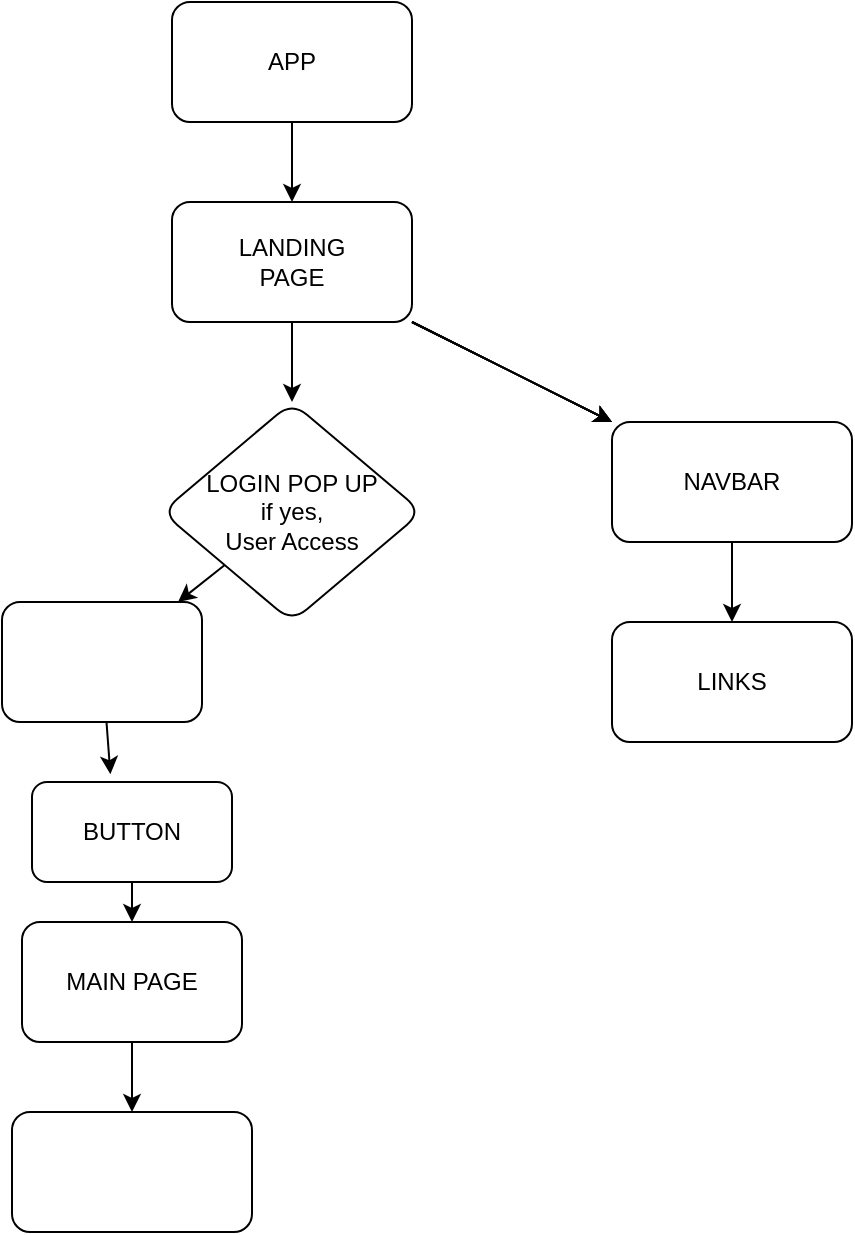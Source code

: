 <mxfile>
    <diagram id="6kDpcCLhYzHzG3fjyuZW" name="Page-1">
        <mxGraphModel dx="804" dy="276" grid="1" gridSize="10" guides="1" tooltips="1" connect="1" arrows="1" fold="1" page="1" pageScale="1" pageWidth="827" pageHeight="1169" math="0" shadow="0">
            <root>
                <mxCell id="0"/>
                <mxCell id="1" parent="0"/>
                <mxCell id="8" value="" style="edgeStyle=none;html=1;" edge="1" parent="1" source="5" target="7">
                    <mxGeometry relative="1" as="geometry"/>
                </mxCell>
                <mxCell id="5" value="" style="rounded=1;whiteSpace=wrap;html=1;fillColor=none;gradientColor=#ffffff;" vertex="1" parent="1">
                    <mxGeometry x="110" y="30" width="120" height="60" as="geometry"/>
                </mxCell>
                <mxCell id="6" value="APP" style="text;html=1;strokeColor=none;fillColor=none;align=center;verticalAlign=middle;whiteSpace=wrap;rounded=0;" vertex="1" parent="1">
                    <mxGeometry x="140" y="45" width="60" height="30" as="geometry"/>
                </mxCell>
                <mxCell id="19" value="" style="edgeStyle=none;html=1;" edge="1" parent="1" source="7" target="18">
                    <mxGeometry relative="1" as="geometry"/>
                </mxCell>
                <mxCell id="22" value="" style="edgeStyle=none;html=1;" edge="1" parent="1" source="7" target="18">
                    <mxGeometry relative="1" as="geometry"/>
                </mxCell>
                <mxCell id="23" value="" style="edgeStyle=none;html=1;" edge="1" parent="1" source="7" target="18">
                    <mxGeometry relative="1" as="geometry"/>
                </mxCell>
                <mxCell id="24" value="" style="edgeStyle=none;html=1;" edge="1" parent="1" source="7" target="18">
                    <mxGeometry relative="1" as="geometry"/>
                </mxCell>
                <mxCell id="44" value="" style="edgeStyle=none;html=1;" edge="1" parent="1" source="7" target="43">
                    <mxGeometry relative="1" as="geometry"/>
                </mxCell>
                <mxCell id="7" value="" style="whiteSpace=wrap;html=1;fillColor=none;rounded=1;gradientColor=#ffffff;" vertex="1" parent="1">
                    <mxGeometry x="110" y="130" width="120" height="60" as="geometry"/>
                </mxCell>
                <mxCell id="9" value="LANDING PAGE" style="text;html=1;strokeColor=none;fillColor=none;align=center;verticalAlign=middle;whiteSpace=wrap;rounded=0;" vertex="1" parent="1">
                    <mxGeometry x="140" y="145" width="60" height="30" as="geometry"/>
                </mxCell>
                <mxCell id="36" value="" style="edgeStyle=none;html=1;" edge="1" parent="1" source="18" target="35">
                    <mxGeometry relative="1" as="geometry"/>
                </mxCell>
                <mxCell id="18" value="NAVBAR" style="whiteSpace=wrap;html=1;fillColor=none;rounded=1;gradientColor=#ffffff;" vertex="1" parent="1">
                    <mxGeometry x="330" y="240" width="120" height="60" as="geometry"/>
                </mxCell>
                <mxCell id="28" value="" style="edgeStyle=none;html=1;" edge="1" parent="1" source="25" target="27">
                    <mxGeometry relative="1" as="geometry"/>
                </mxCell>
                <mxCell id="25" value="BUTTON" style="whiteSpace=wrap;html=1;fillColor=none;rounded=1;gradientColor=#ffffff;" vertex="1" parent="1">
                    <mxGeometry x="40" y="420" width="100" height="50" as="geometry"/>
                </mxCell>
                <mxCell id="30" value="" style="edgeStyle=none;html=1;" edge="1" parent="1" source="27" target="29">
                    <mxGeometry relative="1" as="geometry"/>
                </mxCell>
                <mxCell id="27" value="MAIN PAGE" style="whiteSpace=wrap;html=1;fillColor=none;rounded=1;gradientColor=#ffffff;" vertex="1" parent="1">
                    <mxGeometry x="35" y="490" width="110" height="60" as="geometry"/>
                </mxCell>
                <mxCell id="29" value="" style="whiteSpace=wrap;html=1;fillColor=none;rounded=1;gradientColor=#ffffff;" vertex="1" parent="1">
                    <mxGeometry x="30" y="585" width="120" height="60" as="geometry"/>
                </mxCell>
                <mxCell id="35" value="LINKS" style="whiteSpace=wrap;html=1;fillColor=none;rounded=1;gradientColor=#ffffff;" vertex="1" parent="1">
                    <mxGeometry x="330" y="340" width="120" height="60" as="geometry"/>
                </mxCell>
                <mxCell id="46" value="" style="edgeStyle=none;html=1;" edge="1" parent="1" source="43" target="45">
                    <mxGeometry relative="1" as="geometry"/>
                </mxCell>
                <mxCell id="43" value="LOGIN POP UP&lt;br&gt;if yes,&lt;br&gt;User Access" style="rhombus;whiteSpace=wrap;html=1;fillColor=none;rounded=1;gradientColor=#ffffff;" vertex="1" parent="1">
                    <mxGeometry x="105" y="230" width="130" height="110" as="geometry"/>
                </mxCell>
                <mxCell id="47" value="" style="edgeStyle=none;html=1;entryX=0.392;entryY=-0.078;entryDx=0;entryDy=0;entryPerimeter=0;" edge="1" parent="1" source="45" target="25">
                    <mxGeometry relative="1" as="geometry">
                        <mxPoint x="-20" y="400" as="targetPoint"/>
                    </mxGeometry>
                </mxCell>
                <mxCell id="45" value="" style="whiteSpace=wrap;html=1;fillColor=none;rounded=1;gradientColor=#ffffff;" vertex="1" parent="1">
                    <mxGeometry x="25" y="330" width="100" height="60" as="geometry"/>
                </mxCell>
            </root>
        </mxGraphModel>
    </diagram>
</mxfile>
